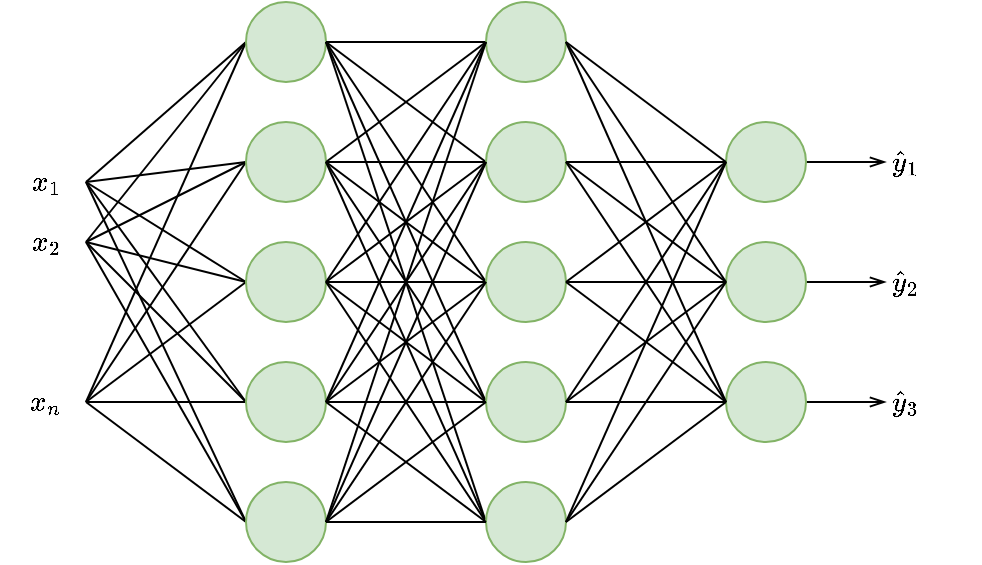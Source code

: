 <mxfile version="24.8.3">
  <diagram id="alJbpqPRvLY0_reX7AqB" name="Page-1">
    <mxGraphModel dx="641" dy="1085" grid="1" gridSize="10" guides="1" tooltips="1" connect="1" arrows="1" fold="1" page="1" pageScale="1" pageWidth="827" pageHeight="1169" math="1" shadow="0">
      <root>
        <mxCell id="0" />
        <mxCell id="1" parent="0" />
        <mxCell id="zENXvHt3JnQGpUMhq_3b-5" style="rounded=0;orthogonalLoop=1;jettySize=auto;html=1;exitX=1;exitY=0.5;exitDx=0;exitDy=0;entryX=0;entryY=0.5;entryDx=0;entryDy=0;endArrow=none;endFill=0;" edge="1" parent="1" source="zENXvHt3JnQGpUMhq_3b-13" target="zENXvHt3JnQGpUMhq_3b-20">
          <mxGeometry relative="1" as="geometry" />
        </mxCell>
        <mxCell id="zENXvHt3JnQGpUMhq_3b-6" style="rounded=0;orthogonalLoop=1;jettySize=auto;html=1;exitX=1;exitY=0.5;exitDx=0;exitDy=0;entryX=0;entryY=0.5;entryDx=0;entryDy=0;endArrow=none;endFill=0;" edge="1" parent="1" source="zENXvHt3JnQGpUMhq_3b-14" target="zENXvHt3JnQGpUMhq_3b-20">
          <mxGeometry relative="1" as="geometry" />
        </mxCell>
        <mxCell id="zENXvHt3JnQGpUMhq_3b-7" style="rounded=0;orthogonalLoop=1;jettySize=auto;html=1;exitX=1;exitY=0.5;exitDx=0;exitDy=0;entryX=0;entryY=0.5;entryDx=0;entryDy=0;endArrow=none;endFill=0;" edge="1" parent="1" source="zENXvHt3JnQGpUMhq_3b-18" target="zENXvHt3JnQGpUMhq_3b-20">
          <mxGeometry relative="1" as="geometry" />
        </mxCell>
        <mxCell id="zENXvHt3JnQGpUMhq_3b-12" value="" style="group" vertex="1" connectable="0" parent="1">
          <mxGeometry x="240" y="310" width="40" height="150" as="geometry" />
        </mxCell>
        <mxCell id="zENXvHt3JnQGpUMhq_3b-13" value="$$x_1$$" style="text;html=1;align=center;verticalAlign=middle;whiteSpace=wrap;rounded=0;container=0;" vertex="1" parent="zENXvHt3JnQGpUMhq_3b-12">
          <mxGeometry width="40" height="40" as="geometry" />
        </mxCell>
        <mxCell id="zENXvHt3JnQGpUMhq_3b-14" value="$$x_2$$" style="text;html=1;align=center;verticalAlign=middle;whiteSpace=wrap;rounded=0;container=0;" vertex="1" parent="zENXvHt3JnQGpUMhq_3b-12">
          <mxGeometry y="30" width="40" height="40" as="geometry" />
        </mxCell>
        <mxCell id="zENXvHt3JnQGpUMhq_3b-15" value="" style="shape=image;html=1;verticalAlign=top;verticalLabelPosition=bottom;labelBackgroundColor=#ffffff;imageAspect=0;aspect=fixed;image=https://cdn4.iconfinder.com/data/icons/essential-app-2/16/record-round-circle-dot-128.png;container=0;" vertex="1" parent="zENXvHt3JnQGpUMhq_3b-12">
          <mxGeometry x="19" y="70" width="2" height="2" as="geometry" />
        </mxCell>
        <mxCell id="zENXvHt3JnQGpUMhq_3b-16" value="" style="shape=image;html=1;verticalAlign=top;verticalLabelPosition=bottom;labelBackgroundColor=#ffffff;imageAspect=0;aspect=fixed;image=https://cdn4.iconfinder.com/data/icons/essential-app-2/16/record-round-circle-dot-128.png;container=0;" vertex="1" parent="zENXvHt3JnQGpUMhq_3b-12">
          <mxGeometry x="19" y="90" width="2" height="2" as="geometry" />
        </mxCell>
        <mxCell id="zENXvHt3JnQGpUMhq_3b-17" value="" style="shape=image;html=1;verticalAlign=top;verticalLabelPosition=bottom;labelBackgroundColor=#ffffff;imageAspect=0;aspect=fixed;image=https://cdn4.iconfinder.com/data/icons/essential-app-2/16/record-round-circle-dot-128.png;container=0;" vertex="1" parent="zENXvHt3JnQGpUMhq_3b-12">
          <mxGeometry x="19" y="110" width="2" height="2" as="geometry" />
        </mxCell>
        <mxCell id="zENXvHt3JnQGpUMhq_3b-18" value="$$x_n$$" style="text;html=1;align=center;verticalAlign=middle;whiteSpace=wrap;rounded=0;container=0;" vertex="1" parent="zENXvHt3JnQGpUMhq_3b-12">
          <mxGeometry y="110" width="40" height="40" as="geometry" />
        </mxCell>
        <mxCell id="zENXvHt3JnQGpUMhq_3b-20" value="" style="ellipse;whiteSpace=wrap;html=1;aspect=fixed;fillColor=#d5e8d4;strokeColor=#82b366;" vertex="1" parent="1">
          <mxGeometry x="360" y="240" width="40" height="40" as="geometry" />
        </mxCell>
        <mxCell id="zENXvHt3JnQGpUMhq_3b-47" style="rounded=0;orthogonalLoop=1;jettySize=auto;html=1;exitX=1;exitY=0.5;exitDx=0;exitDy=0;entryX=0;entryY=0.5;entryDx=0;entryDy=0;endArrow=none;endFill=0;" edge="1" parent="1" target="zENXvHt3JnQGpUMhq_3b-50" source="zENXvHt3JnQGpUMhq_3b-13">
          <mxGeometry relative="1" as="geometry">
            <mxPoint x="350" y="400" as="sourcePoint" />
          </mxGeometry>
        </mxCell>
        <mxCell id="zENXvHt3JnQGpUMhq_3b-48" style="rounded=0;orthogonalLoop=1;jettySize=auto;html=1;exitX=1;exitY=0.5;exitDx=0;exitDy=0;entryX=0;entryY=0.5;entryDx=0;entryDy=0;endArrow=none;endFill=0;" edge="1" parent="1" target="zENXvHt3JnQGpUMhq_3b-50" source="zENXvHt3JnQGpUMhq_3b-14">
          <mxGeometry relative="1" as="geometry">
            <mxPoint x="350" y="425" as="sourcePoint" />
          </mxGeometry>
        </mxCell>
        <mxCell id="zENXvHt3JnQGpUMhq_3b-49" style="rounded=0;orthogonalLoop=1;jettySize=auto;html=1;exitX=1;exitY=0.5;exitDx=0;exitDy=0;entryX=0;entryY=0.5;entryDx=0;entryDy=0;endArrow=none;endFill=0;" edge="1" parent="1" target="zENXvHt3JnQGpUMhq_3b-50" source="zENXvHt3JnQGpUMhq_3b-18">
          <mxGeometry relative="1" as="geometry">
            <mxPoint x="350" y="490" as="sourcePoint" />
          </mxGeometry>
        </mxCell>
        <mxCell id="zENXvHt3JnQGpUMhq_3b-50" value="" style="ellipse;whiteSpace=wrap;html=1;aspect=fixed;fillColor=#d5e8d4;strokeColor=#82b366;" vertex="1" parent="1">
          <mxGeometry x="360" y="300" width="40" height="40" as="geometry" />
        </mxCell>
        <mxCell id="zENXvHt3JnQGpUMhq_3b-51" style="rounded=0;orthogonalLoop=1;jettySize=auto;html=1;exitX=1;exitY=0.5;exitDx=0;exitDy=0;entryX=0;entryY=0.5;entryDx=0;entryDy=0;endArrow=none;endFill=0;" edge="1" parent="1" target="zENXvHt3JnQGpUMhq_3b-54" source="zENXvHt3JnQGpUMhq_3b-13">
          <mxGeometry relative="1" as="geometry">
            <mxPoint x="354" y="460" as="sourcePoint" />
          </mxGeometry>
        </mxCell>
        <mxCell id="zENXvHt3JnQGpUMhq_3b-52" style="rounded=0;orthogonalLoop=1;jettySize=auto;html=1;exitX=1;exitY=0.5;exitDx=0;exitDy=0;entryX=0;entryY=0.5;entryDx=0;entryDy=0;endArrow=none;endFill=0;" edge="1" parent="1" target="zENXvHt3JnQGpUMhq_3b-54" source="zENXvHt3JnQGpUMhq_3b-14">
          <mxGeometry relative="1" as="geometry">
            <mxPoint x="354" y="485" as="sourcePoint" />
          </mxGeometry>
        </mxCell>
        <mxCell id="zENXvHt3JnQGpUMhq_3b-53" style="rounded=0;orthogonalLoop=1;jettySize=auto;html=1;exitX=1;exitY=0.5;exitDx=0;exitDy=0;entryX=0;entryY=0.5;entryDx=0;entryDy=0;endArrow=none;endFill=0;" edge="1" parent="1" target="zENXvHt3JnQGpUMhq_3b-54" source="zENXvHt3JnQGpUMhq_3b-18">
          <mxGeometry relative="1" as="geometry">
            <mxPoint x="354" y="550" as="sourcePoint" />
          </mxGeometry>
        </mxCell>
        <mxCell id="zENXvHt3JnQGpUMhq_3b-54" value="" style="ellipse;whiteSpace=wrap;html=1;aspect=fixed;fillColor=#d5e8d4;strokeColor=#82b366;" vertex="1" parent="1">
          <mxGeometry x="360" y="360" width="40" height="40" as="geometry" />
        </mxCell>
        <mxCell id="zENXvHt3JnQGpUMhq_3b-55" style="rounded=0;orthogonalLoop=1;jettySize=auto;html=1;exitX=1;exitY=0.5;exitDx=0;exitDy=0;entryX=0;entryY=0.5;entryDx=0;entryDy=0;endArrow=none;endFill=0;" edge="1" parent="1" target="zENXvHt3JnQGpUMhq_3b-58" source="zENXvHt3JnQGpUMhq_3b-13">
          <mxGeometry relative="1" as="geometry">
            <mxPoint x="280" y="520" as="sourcePoint" />
          </mxGeometry>
        </mxCell>
        <mxCell id="zENXvHt3JnQGpUMhq_3b-56" style="rounded=0;orthogonalLoop=1;jettySize=auto;html=1;exitX=1;exitY=0.5;exitDx=0;exitDy=0;entryX=0;entryY=0.5;entryDx=0;entryDy=0;endArrow=none;endFill=0;" edge="1" parent="1" target="zENXvHt3JnQGpUMhq_3b-58" source="zENXvHt3JnQGpUMhq_3b-14">
          <mxGeometry relative="1" as="geometry">
            <mxPoint x="280" y="545" as="sourcePoint" />
          </mxGeometry>
        </mxCell>
        <mxCell id="zENXvHt3JnQGpUMhq_3b-57" style="rounded=0;orthogonalLoop=1;jettySize=auto;html=1;exitX=1;exitY=0.5;exitDx=0;exitDy=0;entryX=0;entryY=0.5;entryDx=0;entryDy=0;endArrow=none;endFill=0;" edge="1" parent="1" target="zENXvHt3JnQGpUMhq_3b-58" source="zENXvHt3JnQGpUMhq_3b-18">
          <mxGeometry relative="1" as="geometry">
            <mxPoint x="280" y="610" as="sourcePoint" />
          </mxGeometry>
        </mxCell>
        <mxCell id="zENXvHt3JnQGpUMhq_3b-58" value="" style="ellipse;whiteSpace=wrap;html=1;aspect=fixed;fillColor=#d5e8d4;strokeColor=#82b366;" vertex="1" parent="1">
          <mxGeometry x="360" y="420" width="40" height="40" as="geometry" />
        </mxCell>
        <mxCell id="zENXvHt3JnQGpUMhq_3b-59" style="rounded=0;orthogonalLoop=1;jettySize=auto;html=1;exitX=1;exitY=0.5;exitDx=0;exitDy=0;entryX=0;entryY=0.5;entryDx=0;entryDy=0;endArrow=none;endFill=0;" edge="1" parent="1" target="zENXvHt3JnQGpUMhq_3b-62" source="zENXvHt3JnQGpUMhq_3b-13">
          <mxGeometry relative="1" as="geometry">
            <mxPoint x="280" y="580" as="sourcePoint" />
          </mxGeometry>
        </mxCell>
        <mxCell id="zENXvHt3JnQGpUMhq_3b-60" style="rounded=0;orthogonalLoop=1;jettySize=auto;html=1;exitX=1;exitY=0.5;exitDx=0;exitDy=0;entryX=0;entryY=0.5;entryDx=0;entryDy=0;endArrow=none;endFill=0;" edge="1" parent="1" target="zENXvHt3JnQGpUMhq_3b-62" source="zENXvHt3JnQGpUMhq_3b-14">
          <mxGeometry relative="1" as="geometry">
            <mxPoint x="280" y="605" as="sourcePoint" />
          </mxGeometry>
        </mxCell>
        <mxCell id="zENXvHt3JnQGpUMhq_3b-61" style="rounded=0;orthogonalLoop=1;jettySize=auto;html=1;exitX=1;exitY=0.5;exitDx=0;exitDy=0;entryX=0;entryY=0.5;entryDx=0;entryDy=0;endArrow=none;endFill=0;" edge="1" parent="1" target="zENXvHt3JnQGpUMhq_3b-62" source="zENXvHt3JnQGpUMhq_3b-18">
          <mxGeometry relative="1" as="geometry">
            <mxPoint x="280" y="670" as="sourcePoint" />
          </mxGeometry>
        </mxCell>
        <mxCell id="zENXvHt3JnQGpUMhq_3b-62" value="" style="ellipse;whiteSpace=wrap;html=1;aspect=fixed;fillColor=#d5e8d4;strokeColor=#82b366;" vertex="1" parent="1">
          <mxGeometry x="360" y="480" width="40" height="40" as="geometry" />
        </mxCell>
        <mxCell id="zENXvHt3JnQGpUMhq_3b-63" style="rounded=0;orthogonalLoop=1;jettySize=auto;html=1;exitX=1;exitY=0.5;exitDx=0;exitDy=0;entryX=0;entryY=0.5;entryDx=0;entryDy=0;endArrow=none;endFill=0;" edge="1" parent="1" target="zENXvHt3JnQGpUMhq_3b-66" source="zENXvHt3JnQGpUMhq_3b-20">
          <mxGeometry relative="1" as="geometry">
            <mxPoint x="400" y="340" as="sourcePoint" />
          </mxGeometry>
        </mxCell>
        <mxCell id="zENXvHt3JnQGpUMhq_3b-64" style="rounded=0;orthogonalLoop=1;jettySize=auto;html=1;exitX=1;exitY=0.5;exitDx=0;exitDy=0;entryX=0;entryY=0.5;entryDx=0;entryDy=0;endArrow=none;endFill=0;" edge="1" parent="1" target="zENXvHt3JnQGpUMhq_3b-66" source="zENXvHt3JnQGpUMhq_3b-50">
          <mxGeometry relative="1" as="geometry">
            <mxPoint x="400" y="365" as="sourcePoint" />
          </mxGeometry>
        </mxCell>
        <mxCell id="zENXvHt3JnQGpUMhq_3b-65" style="rounded=0;orthogonalLoop=1;jettySize=auto;html=1;exitX=1;exitY=0.5;exitDx=0;exitDy=0;entryX=0;entryY=0.5;entryDx=0;entryDy=0;endArrow=none;endFill=0;" edge="1" parent="1" target="zENXvHt3JnQGpUMhq_3b-66" source="zENXvHt3JnQGpUMhq_3b-54">
          <mxGeometry relative="1" as="geometry">
            <mxPoint x="400" y="430" as="sourcePoint" />
          </mxGeometry>
        </mxCell>
        <mxCell id="zENXvHt3JnQGpUMhq_3b-66" value="" style="ellipse;whiteSpace=wrap;html=1;aspect=fixed;fillColor=#d5e8d4;strokeColor=#82b366;" vertex="1" parent="1">
          <mxGeometry x="480" y="240" width="40" height="40" as="geometry" />
        </mxCell>
        <mxCell id="zENXvHt3JnQGpUMhq_3b-67" style="rounded=0;orthogonalLoop=1;jettySize=auto;html=1;exitX=1;exitY=0.5;exitDx=0;exitDy=0;entryX=0;entryY=0.5;entryDx=0;entryDy=0;endArrow=none;endFill=0;" edge="1" parent="1" source="zENXvHt3JnQGpUMhq_3b-58" target="zENXvHt3JnQGpUMhq_3b-66">
          <mxGeometry relative="1" as="geometry">
            <mxPoint x="414" y="440" as="sourcePoint" />
            <mxPoint x="494" y="320" as="targetPoint" />
          </mxGeometry>
        </mxCell>
        <mxCell id="zENXvHt3JnQGpUMhq_3b-68" style="rounded=0;orthogonalLoop=1;jettySize=auto;html=1;exitX=1;exitY=0.5;exitDx=0;exitDy=0;entryX=0;entryY=0.5;entryDx=0;entryDy=0;endArrow=none;endFill=0;" edge="1" parent="1" source="zENXvHt3JnQGpUMhq_3b-62" target="zENXvHt3JnQGpUMhq_3b-66">
          <mxGeometry relative="1" as="geometry">
            <mxPoint x="420" y="400" as="sourcePoint" />
            <mxPoint x="500" y="280" as="targetPoint" />
          </mxGeometry>
        </mxCell>
        <mxCell id="zENXvHt3JnQGpUMhq_3b-69" style="rounded=0;orthogonalLoop=1;jettySize=auto;html=1;exitX=1;exitY=0.5;exitDx=0;exitDy=0;entryX=0;entryY=0.5;entryDx=0;entryDy=0;endArrow=none;endFill=0;" edge="1" parent="1" target="zENXvHt3JnQGpUMhq_3b-72" source="zENXvHt3JnQGpUMhq_3b-20">
          <mxGeometry relative="1" as="geometry">
            <mxPoint x="540" y="320" as="sourcePoint" />
          </mxGeometry>
        </mxCell>
        <mxCell id="zENXvHt3JnQGpUMhq_3b-70" style="rounded=0;orthogonalLoop=1;jettySize=auto;html=1;exitX=1;exitY=0.5;exitDx=0;exitDy=0;entryX=0;entryY=0.5;entryDx=0;entryDy=0;endArrow=none;endFill=0;" edge="1" parent="1" target="zENXvHt3JnQGpUMhq_3b-72" source="zENXvHt3JnQGpUMhq_3b-50">
          <mxGeometry relative="1" as="geometry">
            <mxPoint x="540" y="380" as="sourcePoint" />
          </mxGeometry>
        </mxCell>
        <mxCell id="zENXvHt3JnQGpUMhq_3b-71" style="rounded=0;orthogonalLoop=1;jettySize=auto;html=1;exitX=1;exitY=0.5;exitDx=0;exitDy=0;entryX=0;entryY=0.5;entryDx=0;entryDy=0;endArrow=none;endFill=0;" edge="1" parent="1" target="zENXvHt3JnQGpUMhq_3b-72" source="zENXvHt3JnQGpUMhq_3b-54">
          <mxGeometry relative="1" as="geometry">
            <mxPoint x="540" y="440" as="sourcePoint" />
          </mxGeometry>
        </mxCell>
        <mxCell id="zENXvHt3JnQGpUMhq_3b-72" value="" style="ellipse;whiteSpace=wrap;html=1;aspect=fixed;fillColor=#d5e8d4;strokeColor=#82b366;" vertex="1" parent="1">
          <mxGeometry x="480" y="300" width="40" height="40" as="geometry" />
        </mxCell>
        <mxCell id="zENXvHt3JnQGpUMhq_3b-73" style="rounded=0;orthogonalLoop=1;jettySize=auto;html=1;exitX=1;exitY=0.5;exitDx=0;exitDy=0;entryX=0;entryY=0.5;entryDx=0;entryDy=0;endArrow=none;endFill=0;" edge="1" parent="1" target="zENXvHt3JnQGpUMhq_3b-72" source="zENXvHt3JnQGpUMhq_3b-58">
          <mxGeometry relative="1" as="geometry">
            <mxPoint x="540" y="500" as="sourcePoint" />
            <mxPoint x="634" y="380" as="targetPoint" />
          </mxGeometry>
        </mxCell>
        <mxCell id="zENXvHt3JnQGpUMhq_3b-74" style="rounded=0;orthogonalLoop=1;jettySize=auto;html=1;exitX=1;exitY=0.5;exitDx=0;exitDy=0;entryX=0;entryY=0.5;entryDx=0;entryDy=0;endArrow=none;endFill=0;" edge="1" parent="1" target="zENXvHt3JnQGpUMhq_3b-72" source="zENXvHt3JnQGpUMhq_3b-62">
          <mxGeometry relative="1" as="geometry">
            <mxPoint x="540" y="560" as="sourcePoint" />
            <mxPoint x="640" y="340" as="targetPoint" />
          </mxGeometry>
        </mxCell>
        <mxCell id="zENXvHt3JnQGpUMhq_3b-75" style="rounded=0;orthogonalLoop=1;jettySize=auto;html=1;exitX=1;exitY=0.5;exitDx=0;exitDy=0;entryX=0;entryY=0.5;entryDx=0;entryDy=0;endArrow=none;endFill=0;" edge="1" parent="1" target="zENXvHt3JnQGpUMhq_3b-78" source="zENXvHt3JnQGpUMhq_3b-20">
          <mxGeometry relative="1" as="geometry">
            <mxPoint x="500" y="420" as="sourcePoint" />
          </mxGeometry>
        </mxCell>
        <mxCell id="zENXvHt3JnQGpUMhq_3b-76" style="rounded=0;orthogonalLoop=1;jettySize=auto;html=1;exitX=1;exitY=0.5;exitDx=0;exitDy=0;entryX=0;entryY=0.5;entryDx=0;entryDy=0;endArrow=none;endFill=0;" edge="1" parent="1" target="zENXvHt3JnQGpUMhq_3b-78" source="zENXvHt3JnQGpUMhq_3b-50">
          <mxGeometry relative="1" as="geometry">
            <mxPoint x="500" y="480" as="sourcePoint" />
          </mxGeometry>
        </mxCell>
        <mxCell id="zENXvHt3JnQGpUMhq_3b-77" style="rounded=0;orthogonalLoop=1;jettySize=auto;html=1;exitX=1;exitY=0.5;exitDx=0;exitDy=0;entryX=0;entryY=0.5;entryDx=0;entryDy=0;endArrow=none;endFill=0;" edge="1" parent="1" target="zENXvHt3JnQGpUMhq_3b-78" source="zENXvHt3JnQGpUMhq_3b-54">
          <mxGeometry relative="1" as="geometry">
            <mxPoint x="500" y="540" as="sourcePoint" />
          </mxGeometry>
        </mxCell>
        <mxCell id="zENXvHt3JnQGpUMhq_3b-78" value="" style="ellipse;whiteSpace=wrap;html=1;aspect=fixed;fillColor=#d5e8d4;strokeColor=#82b366;" vertex="1" parent="1">
          <mxGeometry x="480" y="360" width="40" height="40" as="geometry" />
        </mxCell>
        <mxCell id="zENXvHt3JnQGpUMhq_3b-79" style="rounded=0;orthogonalLoop=1;jettySize=auto;html=1;exitX=1;exitY=0.5;exitDx=0;exitDy=0;entryX=0;entryY=0.5;entryDx=0;entryDy=0;endArrow=none;endFill=0;" edge="1" parent="1" target="zENXvHt3JnQGpUMhq_3b-78" source="zENXvHt3JnQGpUMhq_3b-58">
          <mxGeometry relative="1" as="geometry">
            <mxPoint x="500" y="600" as="sourcePoint" />
            <mxPoint x="594" y="480" as="targetPoint" />
          </mxGeometry>
        </mxCell>
        <mxCell id="zENXvHt3JnQGpUMhq_3b-80" style="rounded=0;orthogonalLoop=1;jettySize=auto;html=1;exitX=1;exitY=0.5;exitDx=0;exitDy=0;entryX=0;entryY=0.5;entryDx=0;entryDy=0;endArrow=none;endFill=0;" edge="1" parent="1" target="zENXvHt3JnQGpUMhq_3b-78" source="zENXvHt3JnQGpUMhq_3b-62">
          <mxGeometry relative="1" as="geometry">
            <mxPoint x="500" y="660" as="sourcePoint" />
            <mxPoint x="600" y="440" as="targetPoint" />
          </mxGeometry>
        </mxCell>
        <mxCell id="zENXvHt3JnQGpUMhq_3b-81" style="rounded=0;orthogonalLoop=1;jettySize=auto;html=1;exitX=1;exitY=0.5;exitDx=0;exitDy=0;entryX=0;entryY=0.5;entryDx=0;entryDy=0;endArrow=none;endFill=0;" edge="1" parent="1" target="zENXvHt3JnQGpUMhq_3b-84" source="zENXvHt3JnQGpUMhq_3b-20">
          <mxGeometry relative="1" as="geometry">
            <mxPoint x="580" y="345" as="sourcePoint" />
          </mxGeometry>
        </mxCell>
        <mxCell id="zENXvHt3JnQGpUMhq_3b-82" style="rounded=0;orthogonalLoop=1;jettySize=auto;html=1;exitX=1;exitY=0.5;exitDx=0;exitDy=0;entryX=0;entryY=0.5;entryDx=0;entryDy=0;endArrow=none;endFill=0;" edge="1" parent="1" target="zENXvHt3JnQGpUMhq_3b-84" source="zENXvHt3JnQGpUMhq_3b-50">
          <mxGeometry relative="1" as="geometry">
            <mxPoint x="580" y="405" as="sourcePoint" />
          </mxGeometry>
        </mxCell>
        <mxCell id="zENXvHt3JnQGpUMhq_3b-83" style="rounded=0;orthogonalLoop=1;jettySize=auto;html=1;exitX=1;exitY=0.5;exitDx=0;exitDy=0;entryX=0;entryY=0.5;entryDx=0;entryDy=0;endArrow=none;endFill=0;" edge="1" parent="1" target="zENXvHt3JnQGpUMhq_3b-84" source="zENXvHt3JnQGpUMhq_3b-54">
          <mxGeometry relative="1" as="geometry">
            <mxPoint x="580" y="465" as="sourcePoint" />
          </mxGeometry>
        </mxCell>
        <mxCell id="zENXvHt3JnQGpUMhq_3b-84" value="" style="ellipse;whiteSpace=wrap;html=1;aspect=fixed;fillColor=#d5e8d4;strokeColor=#82b366;" vertex="1" parent="1">
          <mxGeometry x="480" y="420" width="40" height="40" as="geometry" />
        </mxCell>
        <mxCell id="zENXvHt3JnQGpUMhq_3b-85" style="rounded=0;orthogonalLoop=1;jettySize=auto;html=1;exitX=1;exitY=0.5;exitDx=0;exitDy=0;entryX=0;entryY=0.5;entryDx=0;entryDy=0;endArrow=none;endFill=0;" edge="1" parent="1" target="zENXvHt3JnQGpUMhq_3b-84" source="zENXvHt3JnQGpUMhq_3b-58">
          <mxGeometry relative="1" as="geometry">
            <mxPoint x="580" y="525" as="sourcePoint" />
            <mxPoint x="674" y="405" as="targetPoint" />
          </mxGeometry>
        </mxCell>
        <mxCell id="zENXvHt3JnQGpUMhq_3b-86" style="rounded=0;orthogonalLoop=1;jettySize=auto;html=1;exitX=1;exitY=0.5;exitDx=0;exitDy=0;entryX=0;entryY=0.5;entryDx=0;entryDy=0;endArrow=none;endFill=0;" edge="1" parent="1" target="zENXvHt3JnQGpUMhq_3b-84" source="zENXvHt3JnQGpUMhq_3b-62">
          <mxGeometry relative="1" as="geometry">
            <mxPoint x="580" y="585" as="sourcePoint" />
            <mxPoint x="680" y="365" as="targetPoint" />
          </mxGeometry>
        </mxCell>
        <mxCell id="zENXvHt3JnQGpUMhq_3b-87" style="rounded=0;orthogonalLoop=1;jettySize=auto;html=1;exitX=1;exitY=0.5;exitDx=0;exitDy=0;entryX=0;entryY=0.5;entryDx=0;entryDy=0;endArrow=none;endFill=0;" edge="1" parent="1" target="zENXvHt3JnQGpUMhq_3b-90" source="zENXvHt3JnQGpUMhq_3b-20">
          <mxGeometry relative="1" as="geometry">
            <mxPoint x="650" y="380" as="sourcePoint" />
          </mxGeometry>
        </mxCell>
        <mxCell id="zENXvHt3JnQGpUMhq_3b-88" style="rounded=0;orthogonalLoop=1;jettySize=auto;html=1;exitX=1;exitY=0.5;exitDx=0;exitDy=0;entryX=0;entryY=0.5;entryDx=0;entryDy=0;endArrow=none;endFill=0;" edge="1" parent="1" target="zENXvHt3JnQGpUMhq_3b-90" source="zENXvHt3JnQGpUMhq_3b-50">
          <mxGeometry relative="1" as="geometry">
            <mxPoint x="650" y="440" as="sourcePoint" />
          </mxGeometry>
        </mxCell>
        <mxCell id="zENXvHt3JnQGpUMhq_3b-89" style="rounded=0;orthogonalLoop=1;jettySize=auto;html=1;exitX=1;exitY=0.5;exitDx=0;exitDy=0;entryX=0;entryY=0.5;entryDx=0;entryDy=0;endArrow=none;endFill=0;" edge="1" parent="1" target="zENXvHt3JnQGpUMhq_3b-90" source="zENXvHt3JnQGpUMhq_3b-54">
          <mxGeometry relative="1" as="geometry">
            <mxPoint x="650" y="500" as="sourcePoint" />
          </mxGeometry>
        </mxCell>
        <mxCell id="zENXvHt3JnQGpUMhq_3b-90" value="" style="ellipse;whiteSpace=wrap;html=1;aspect=fixed;fillColor=#d5e8d4;strokeColor=#82b366;" vertex="1" parent="1">
          <mxGeometry x="480" y="480" width="40" height="40" as="geometry" />
        </mxCell>
        <mxCell id="zENXvHt3JnQGpUMhq_3b-91" style="rounded=0;orthogonalLoop=1;jettySize=auto;html=1;exitX=1;exitY=0.5;exitDx=0;exitDy=0;entryX=0;entryY=0.5;entryDx=0;entryDy=0;endArrow=none;endFill=0;" edge="1" parent="1" target="zENXvHt3JnQGpUMhq_3b-90" source="zENXvHt3JnQGpUMhq_3b-58">
          <mxGeometry relative="1" as="geometry">
            <mxPoint x="650" y="560" as="sourcePoint" />
            <mxPoint x="744" y="440" as="targetPoint" />
          </mxGeometry>
        </mxCell>
        <mxCell id="zENXvHt3JnQGpUMhq_3b-92" style="rounded=0;orthogonalLoop=1;jettySize=auto;html=1;exitX=1;exitY=0.5;exitDx=0;exitDy=0;entryX=0;entryY=0.5;entryDx=0;entryDy=0;endArrow=none;endFill=0;" edge="1" parent="1" target="zENXvHt3JnQGpUMhq_3b-90" source="zENXvHt3JnQGpUMhq_3b-62">
          <mxGeometry relative="1" as="geometry">
            <mxPoint x="650" y="620" as="sourcePoint" />
            <mxPoint x="750" y="400" as="targetPoint" />
          </mxGeometry>
        </mxCell>
        <mxCell id="zENXvHt3JnQGpUMhq_3b-117" style="edgeStyle=orthogonalEdgeStyle;rounded=0;orthogonalLoop=1;jettySize=auto;html=1;endArrow=openThin;endFill=0;entryX=0;entryY=0.5;entryDx=0;entryDy=0;" edge="1" parent="1" source="zENXvHt3JnQGpUMhq_3b-95" target="zENXvHt3JnQGpUMhq_3b-121">
          <mxGeometry relative="1" as="geometry">
            <mxPoint x="680" y="320" as="targetPoint" />
          </mxGeometry>
        </mxCell>
        <mxCell id="zENXvHt3JnQGpUMhq_3b-95" value="" style="ellipse;whiteSpace=wrap;html=1;aspect=fixed;fillColor=#d5e8d4;strokeColor=#82b366;" vertex="1" parent="1">
          <mxGeometry x="600" y="300" width="40" height="40" as="geometry" />
        </mxCell>
        <mxCell id="zENXvHt3JnQGpUMhq_3b-99" style="rounded=0;orthogonalLoop=1;jettySize=auto;html=1;exitX=1;exitY=0.5;exitDx=0;exitDy=0;entryX=0;entryY=0.5;entryDx=0;entryDy=0;endArrow=none;endFill=0;" edge="1" parent="1" source="zENXvHt3JnQGpUMhq_3b-66" target="zENXvHt3JnQGpUMhq_3b-95">
          <mxGeometry relative="1" as="geometry">
            <mxPoint x="580" y="240" as="sourcePoint" />
            <mxPoint x="660" y="240" as="targetPoint" />
          </mxGeometry>
        </mxCell>
        <mxCell id="zENXvHt3JnQGpUMhq_3b-100" style="rounded=0;orthogonalLoop=1;jettySize=auto;html=1;exitX=1;exitY=0.5;exitDx=0;exitDy=0;entryX=0;entryY=0.5;entryDx=0;entryDy=0;endArrow=none;endFill=0;" edge="1" parent="1" source="zENXvHt3JnQGpUMhq_3b-72" target="zENXvHt3JnQGpUMhq_3b-95">
          <mxGeometry relative="1" as="geometry">
            <mxPoint x="520" y="290" as="sourcePoint" />
            <mxPoint x="600" y="350" as="targetPoint" />
          </mxGeometry>
        </mxCell>
        <mxCell id="zENXvHt3JnQGpUMhq_3b-101" style="rounded=0;orthogonalLoop=1;jettySize=auto;html=1;exitX=1;exitY=0.5;exitDx=0;exitDy=0;entryX=0;entryY=0.5;entryDx=0;entryDy=0;endArrow=none;endFill=0;" edge="1" parent="1" source="zENXvHt3JnQGpUMhq_3b-78" target="zENXvHt3JnQGpUMhq_3b-95">
          <mxGeometry relative="1" as="geometry">
            <mxPoint x="540" y="280" as="sourcePoint" />
            <mxPoint x="620" y="340" as="targetPoint" />
          </mxGeometry>
        </mxCell>
        <mxCell id="zENXvHt3JnQGpUMhq_3b-102" style="rounded=0;orthogonalLoop=1;jettySize=auto;html=1;exitX=1;exitY=0.5;exitDx=0;exitDy=0;entryX=0;entryY=0.5;entryDx=0;entryDy=0;endArrow=none;endFill=0;" edge="1" parent="1" source="zENXvHt3JnQGpUMhq_3b-84" target="zENXvHt3JnQGpUMhq_3b-95">
          <mxGeometry relative="1" as="geometry">
            <mxPoint x="550" y="290" as="sourcePoint" />
            <mxPoint x="630" y="350" as="targetPoint" />
          </mxGeometry>
        </mxCell>
        <mxCell id="zENXvHt3JnQGpUMhq_3b-103" style="rounded=0;orthogonalLoop=1;jettySize=auto;html=1;exitX=1;exitY=0.5;exitDx=0;exitDy=0;entryX=0;entryY=0.5;entryDx=0;entryDy=0;endArrow=none;endFill=0;" edge="1" parent="1" source="zENXvHt3JnQGpUMhq_3b-90" target="zENXvHt3JnQGpUMhq_3b-95">
          <mxGeometry relative="1" as="geometry">
            <mxPoint x="560" y="300" as="sourcePoint" />
            <mxPoint x="640" y="360" as="targetPoint" />
          </mxGeometry>
        </mxCell>
        <mxCell id="zENXvHt3JnQGpUMhq_3b-118" style="edgeStyle=orthogonalEdgeStyle;rounded=0;orthogonalLoop=1;jettySize=auto;html=1;endArrow=openThin;endFill=0;entryX=0;entryY=0.5;entryDx=0;entryDy=0;" edge="1" parent="1" source="zENXvHt3JnQGpUMhq_3b-105" target="zENXvHt3JnQGpUMhq_3b-120">
          <mxGeometry relative="1" as="geometry">
            <mxPoint x="680" y="380" as="targetPoint" />
          </mxGeometry>
        </mxCell>
        <mxCell id="zENXvHt3JnQGpUMhq_3b-105" value="" style="ellipse;whiteSpace=wrap;html=1;aspect=fixed;fillColor=#d5e8d4;strokeColor=#82b366;" vertex="1" parent="1">
          <mxGeometry x="600" y="360" width="40" height="40" as="geometry" />
        </mxCell>
        <mxCell id="zENXvHt3JnQGpUMhq_3b-106" style="rounded=0;orthogonalLoop=1;jettySize=auto;html=1;exitX=1;exitY=0.5;exitDx=0;exitDy=0;entryX=0;entryY=0.5;entryDx=0;entryDy=0;endArrow=none;endFill=0;" edge="1" parent="1" target="zENXvHt3JnQGpUMhq_3b-105" source="zENXvHt3JnQGpUMhq_3b-66">
          <mxGeometry relative="1" as="geometry">
            <mxPoint x="600" y="400" as="sourcePoint" />
            <mxPoint x="740" y="380" as="targetPoint" />
          </mxGeometry>
        </mxCell>
        <mxCell id="zENXvHt3JnQGpUMhq_3b-107" style="rounded=0;orthogonalLoop=1;jettySize=auto;html=1;exitX=1;exitY=0.5;exitDx=0;exitDy=0;entryX=0;entryY=0.5;entryDx=0;entryDy=0;endArrow=none;endFill=0;" edge="1" parent="1" target="zENXvHt3JnQGpUMhq_3b-105" source="zENXvHt3JnQGpUMhq_3b-72">
          <mxGeometry relative="1" as="geometry">
            <mxPoint x="600" y="460" as="sourcePoint" />
            <mxPoint x="680" y="490" as="targetPoint" />
          </mxGeometry>
        </mxCell>
        <mxCell id="zENXvHt3JnQGpUMhq_3b-108" style="rounded=0;orthogonalLoop=1;jettySize=auto;html=1;exitX=1;exitY=0.5;exitDx=0;exitDy=0;entryX=0;entryY=0.5;entryDx=0;entryDy=0;endArrow=none;endFill=0;" edge="1" parent="1" target="zENXvHt3JnQGpUMhq_3b-105" source="zENXvHt3JnQGpUMhq_3b-78">
          <mxGeometry relative="1" as="geometry">
            <mxPoint x="600" y="520" as="sourcePoint" />
            <mxPoint x="700" y="480" as="targetPoint" />
          </mxGeometry>
        </mxCell>
        <mxCell id="zENXvHt3JnQGpUMhq_3b-109" style="rounded=0;orthogonalLoop=1;jettySize=auto;html=1;exitX=1;exitY=0.5;exitDx=0;exitDy=0;entryX=0;entryY=0.5;entryDx=0;entryDy=0;endArrow=none;endFill=0;" edge="1" parent="1" target="zENXvHt3JnQGpUMhq_3b-105" source="zENXvHt3JnQGpUMhq_3b-84">
          <mxGeometry relative="1" as="geometry">
            <mxPoint x="600" y="580" as="sourcePoint" />
            <mxPoint x="710" y="490" as="targetPoint" />
          </mxGeometry>
        </mxCell>
        <mxCell id="zENXvHt3JnQGpUMhq_3b-110" style="rounded=0;orthogonalLoop=1;jettySize=auto;html=1;exitX=1;exitY=0.5;exitDx=0;exitDy=0;entryX=0;entryY=0.5;entryDx=0;entryDy=0;endArrow=none;endFill=0;" edge="1" parent="1" target="zENXvHt3JnQGpUMhq_3b-105" source="zENXvHt3JnQGpUMhq_3b-90">
          <mxGeometry relative="1" as="geometry">
            <mxPoint x="600" y="640" as="sourcePoint" />
            <mxPoint x="720" y="500" as="targetPoint" />
          </mxGeometry>
        </mxCell>
        <mxCell id="zENXvHt3JnQGpUMhq_3b-119" style="edgeStyle=orthogonalEdgeStyle;rounded=0;orthogonalLoop=1;jettySize=auto;html=1;endArrow=openThin;endFill=0;entryX=0;entryY=0.5;entryDx=0;entryDy=0;" edge="1" parent="1" source="zENXvHt3JnQGpUMhq_3b-111" target="zENXvHt3JnQGpUMhq_3b-122">
          <mxGeometry relative="1" as="geometry">
            <mxPoint x="680" y="440" as="targetPoint" />
          </mxGeometry>
        </mxCell>
        <mxCell id="zENXvHt3JnQGpUMhq_3b-111" value="" style="ellipse;whiteSpace=wrap;html=1;aspect=fixed;fillColor=#d5e8d4;strokeColor=#82b366;" vertex="1" parent="1">
          <mxGeometry x="600" y="420" width="40" height="40" as="geometry" />
        </mxCell>
        <mxCell id="zENXvHt3JnQGpUMhq_3b-112" style="rounded=0;orthogonalLoop=1;jettySize=auto;html=1;exitX=1;exitY=0.5;exitDx=0;exitDy=0;entryX=0;entryY=0.5;entryDx=0;entryDy=0;endArrow=none;endFill=0;" edge="1" parent="1" target="zENXvHt3JnQGpUMhq_3b-111" source="zENXvHt3JnQGpUMhq_3b-66">
          <mxGeometry relative="1" as="geometry">
            <mxPoint x="580" y="450" as="sourcePoint" />
            <mxPoint x="720" y="430" as="targetPoint" />
          </mxGeometry>
        </mxCell>
        <mxCell id="zENXvHt3JnQGpUMhq_3b-113" style="rounded=0;orthogonalLoop=1;jettySize=auto;html=1;exitX=1;exitY=0.5;exitDx=0;exitDy=0;entryX=0;entryY=0.5;entryDx=0;entryDy=0;endArrow=none;endFill=0;" edge="1" parent="1" target="zENXvHt3JnQGpUMhq_3b-111" source="zENXvHt3JnQGpUMhq_3b-72">
          <mxGeometry relative="1" as="geometry">
            <mxPoint x="580" y="510" as="sourcePoint" />
            <mxPoint x="660" y="540" as="targetPoint" />
          </mxGeometry>
        </mxCell>
        <mxCell id="zENXvHt3JnQGpUMhq_3b-114" style="rounded=0;orthogonalLoop=1;jettySize=auto;html=1;exitX=1;exitY=0.5;exitDx=0;exitDy=0;entryX=0;entryY=0.5;entryDx=0;entryDy=0;endArrow=none;endFill=0;" edge="1" parent="1" target="zENXvHt3JnQGpUMhq_3b-111" source="zENXvHt3JnQGpUMhq_3b-78">
          <mxGeometry relative="1" as="geometry">
            <mxPoint x="580" y="570" as="sourcePoint" />
            <mxPoint x="680" y="530" as="targetPoint" />
          </mxGeometry>
        </mxCell>
        <mxCell id="zENXvHt3JnQGpUMhq_3b-115" style="rounded=0;orthogonalLoop=1;jettySize=auto;html=1;exitX=1;exitY=0.5;exitDx=0;exitDy=0;entryX=0;entryY=0.5;entryDx=0;entryDy=0;endArrow=none;endFill=0;" edge="1" parent="1" target="zENXvHt3JnQGpUMhq_3b-111" source="zENXvHt3JnQGpUMhq_3b-84">
          <mxGeometry relative="1" as="geometry">
            <mxPoint x="580" y="630" as="sourcePoint" />
            <mxPoint x="690" y="540" as="targetPoint" />
          </mxGeometry>
        </mxCell>
        <mxCell id="zENXvHt3JnQGpUMhq_3b-116" style="rounded=0;orthogonalLoop=1;jettySize=auto;html=1;exitX=1;exitY=0.5;exitDx=0;exitDy=0;entryX=0;entryY=0.5;entryDx=0;entryDy=0;endArrow=none;endFill=0;" edge="1" parent="1" target="zENXvHt3JnQGpUMhq_3b-111" source="zENXvHt3JnQGpUMhq_3b-90">
          <mxGeometry relative="1" as="geometry">
            <mxPoint x="580" y="690" as="sourcePoint" />
            <mxPoint x="700" y="550" as="targetPoint" />
          </mxGeometry>
        </mxCell>
        <mxCell id="zENXvHt3JnQGpUMhq_3b-120" value="$$\hat{y}_2$$" style="text;html=1;align=center;verticalAlign=middle;whiteSpace=wrap;rounded=0;container=0;" vertex="1" parent="1">
          <mxGeometry x="680" y="370" width="20" height="20" as="geometry" />
        </mxCell>
        <mxCell id="zENXvHt3JnQGpUMhq_3b-121" value="$$\hat{y}_1$$" style="text;html=1;align=center;verticalAlign=middle;whiteSpace=wrap;rounded=0;container=0;" vertex="1" parent="1">
          <mxGeometry x="680" y="310" width="20" height="20" as="geometry" />
        </mxCell>
        <mxCell id="zENXvHt3JnQGpUMhq_3b-122" value="$$\hat{y}_3$$" style="text;html=1;align=center;verticalAlign=middle;whiteSpace=wrap;rounded=0;container=0;" vertex="1" parent="1">
          <mxGeometry x="680" y="430" width="20" height="20" as="geometry" />
        </mxCell>
      </root>
    </mxGraphModel>
  </diagram>
</mxfile>
